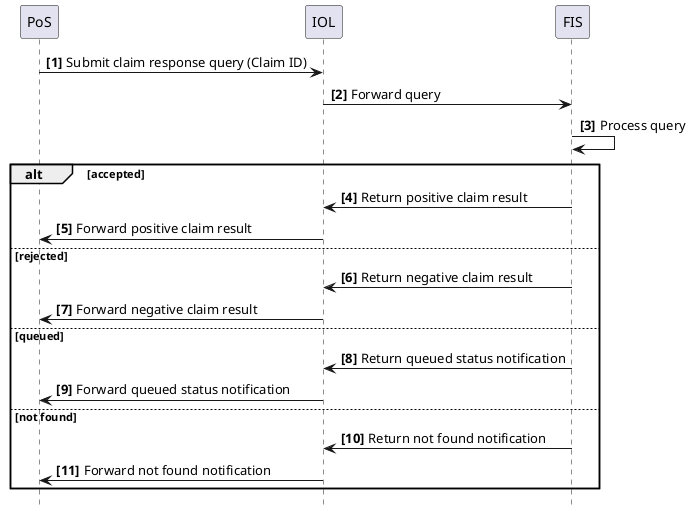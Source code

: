 @startuml
skinparam svgDimensionStyle false
hide footbox
autonumber "<b>[0]"

participant PoS
participant IOL
participant FIS

PoS -> IOL: Submit claim response query (Claim ID)
IOL -> FIS: Forward query
FIS -> FIS: Process query

alt accepted
	FIS -> IOL: Return positive claim result
	IOL -> PoS: Forward positive claim result
else rejected
	FIS -> IOL: Return negative claim result
	IOL -> PoS: Forward negative claim result
else queued
	FIS -> IOL: Return queued status notification
	IOL -> PoS: Forward queued status notification
else not found
	FIS -> IOL: Return not found notification
	IOL -> PoS: Forward not found notification
end

@enduml
